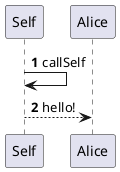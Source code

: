 {
  "sha1": "sp2verz1d5zg41obbkruoqsxd559utx",
  "insertion": {
    "when": "2024-06-04T17:28:45.292Z",
    "url": "https://github.com/plantuml/plantuml/issues/416",
    "user": "plantuml@gmail.com"
  }
}
@startuml
autonumber
Self -> Self: callSelf
Self --> Alice : hello!
@enduml
